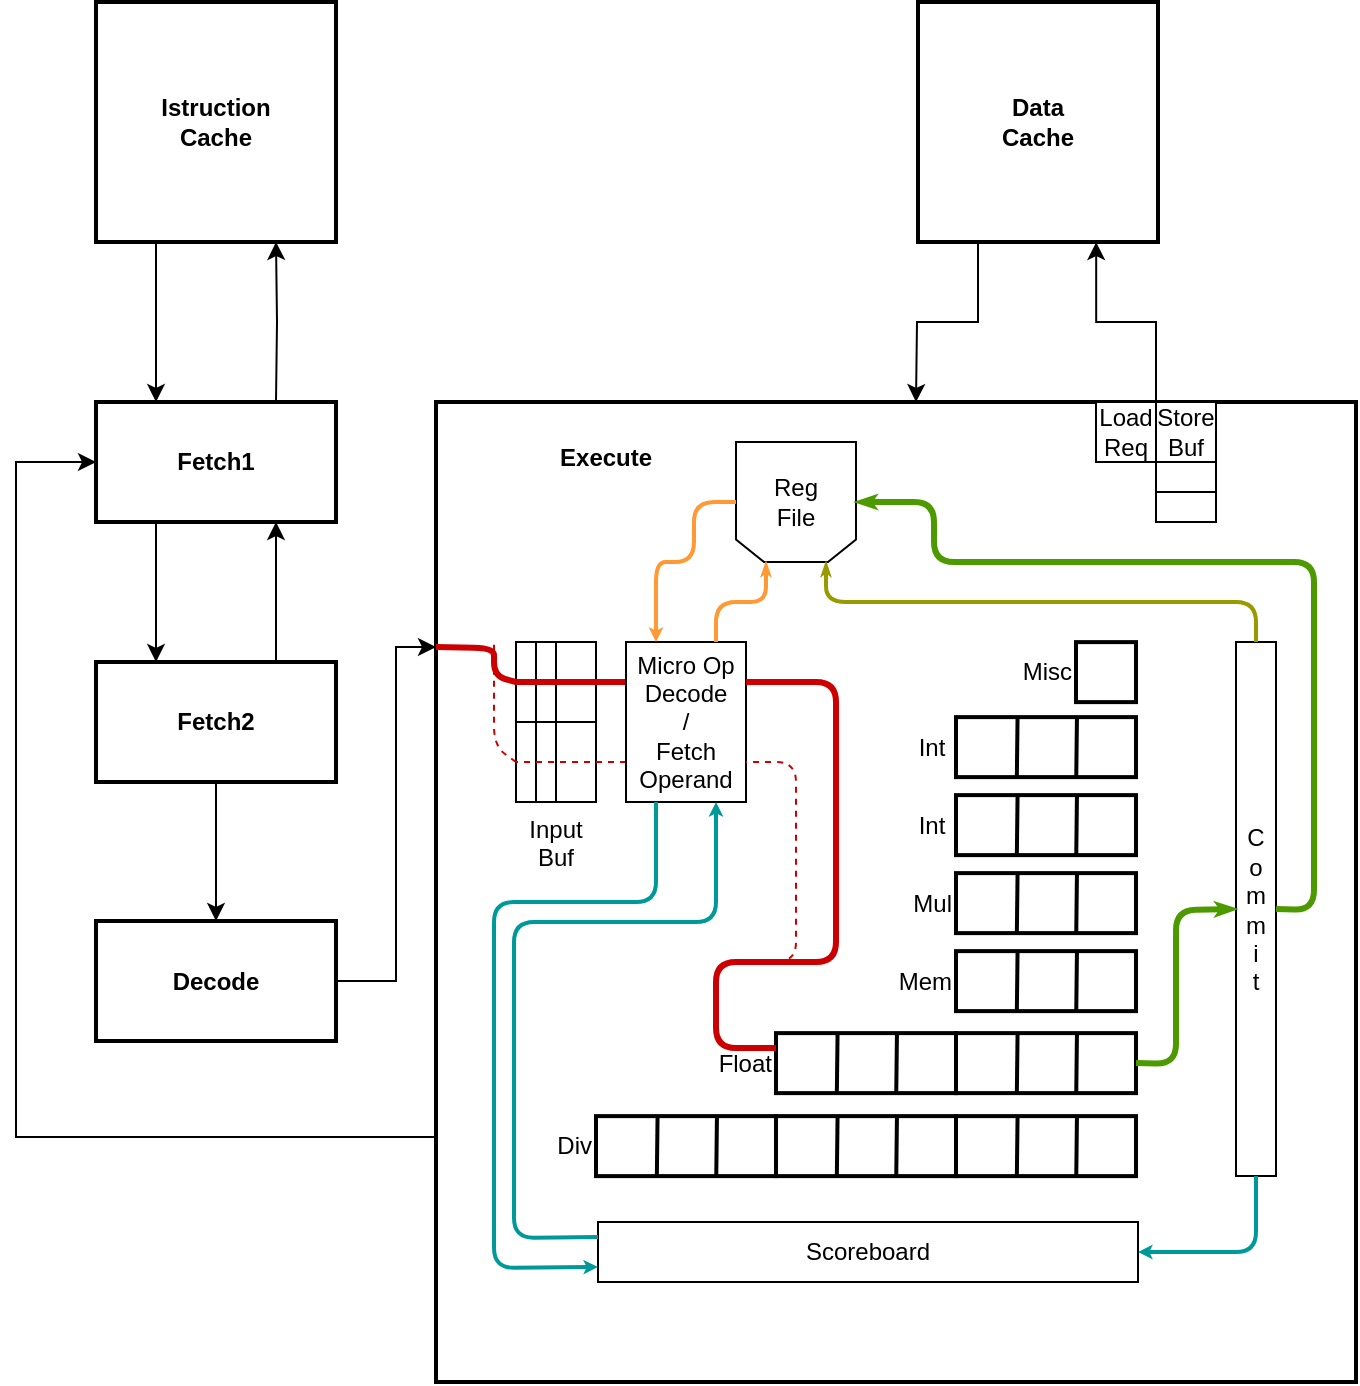 <mxfile version="12.1.1" type="github" pages="1">
  <diagram id="EdAOTdUpAiUYNW-F2-T8" name="Page-1">
    <mxGraphModel dx="868" dy="467" grid="1" gridSize="10" guides="1" tooltips="1" connect="1" arrows="1" fold="1" page="1" pageScale="1" pageWidth="827" pageHeight="1169" math="0" shadow="0">
      <root>
        <mxCell id="0"/>
        <mxCell id="1" parent="0"/>
        <mxCell id="xlTgU6gEici19xFDkvJ_-10" style="edgeStyle=orthogonalEdgeStyle;rounded=0;orthogonalLoop=1;jettySize=auto;html=1;exitX=0.25;exitY=1;exitDx=0;exitDy=0;entryX=0.25;entryY=0;entryDx=0;entryDy=0;fontStyle=1" parent="1" source="xlTgU6gEici19xFDkvJ_-1" edge="1">
          <mxGeometry relative="1" as="geometry">
            <mxPoint x="110" y="240" as="targetPoint"/>
          </mxGeometry>
        </mxCell>
        <mxCell id="xlTgU6gEici19xFDkvJ_-1" value="Istruction&lt;br&gt;Cache" style="rounded=0;whiteSpace=wrap;html=1;fontStyle=1;strokeWidth=2;" parent="1" vertex="1">
          <mxGeometry x="80" y="40" width="120" height="120" as="geometry"/>
        </mxCell>
        <mxCell id="xlTgU6gEici19xFDkvJ_-11" style="edgeStyle=orthogonalEdgeStyle;rounded=0;orthogonalLoop=1;jettySize=auto;html=1;exitX=0.75;exitY=0;exitDx=0;exitDy=0;entryX=0.75;entryY=1;entryDx=0;entryDy=0;fontStyle=1" parent="1" target="xlTgU6gEici19xFDkvJ_-1" edge="1">
          <mxGeometry relative="1" as="geometry">
            <mxPoint x="170" y="240" as="sourcePoint"/>
          </mxGeometry>
        </mxCell>
        <mxCell id="xlTgU6gEici19xFDkvJ_-9" style="edgeStyle=orthogonalEdgeStyle;rounded=0;orthogonalLoop=1;jettySize=auto;html=1;exitX=0.995;exitY=0.005;exitDx=0;exitDy=0;entryX=0.75;entryY=1;entryDx=0;entryDy=0;exitPerimeter=0;" parent="1" edge="1">
          <mxGeometry relative="1" as="geometry">
            <mxPoint x="610" y="240" as="sourcePoint"/>
            <mxPoint x="580.097" y="160.068" as="targetPoint"/>
            <Array as="points">
              <mxPoint x="610" y="200"/>
              <mxPoint x="580" y="200"/>
            </Array>
          </mxGeometry>
        </mxCell>
        <mxCell id="xlTgU6gEici19xFDkvJ_-8" style="edgeStyle=orthogonalEdgeStyle;rounded=0;orthogonalLoop=1;jettySize=auto;html=1;exitX=0.25;exitY=1;exitDx=0;exitDy=0;entryX=0.5;entryY=0;entryDx=0;entryDy=0;" parent="1" source="xlTgU6gEici19xFDkvJ_-6" edge="1">
          <mxGeometry relative="1" as="geometry">
            <mxPoint x="490" y="240" as="targetPoint"/>
          </mxGeometry>
        </mxCell>
        <mxCell id="xlTgU6gEici19xFDkvJ_-6" value="Data&lt;br&gt;Cache" style="rounded=0;whiteSpace=wrap;html=1;fontStyle=1;strokeWidth=2;" parent="1" vertex="1">
          <mxGeometry x="491" y="40" width="120" height="120" as="geometry"/>
        </mxCell>
        <mxCell id="qTA8AELr05yfK3GaFoeh-131" style="edgeStyle=orthogonalEdgeStyle;rounded=0;orthogonalLoop=1;jettySize=auto;html=1;exitX=0.25;exitY=1;exitDx=0;exitDy=0;entryX=0.25;entryY=0;entryDx=0;entryDy=0;fontStyle=1" edge="1" parent="1" source="qTA8AELr05yfK3GaFoeh-132" target="qTA8AELr05yfK3GaFoeh-135">
          <mxGeometry relative="1" as="geometry"/>
        </mxCell>
        <mxCell id="qTA8AELr05yfK3GaFoeh-132" value="Fetch1" style="rounded=0;whiteSpace=wrap;html=1;fontStyle=1;strokeWidth=2;" vertex="1" parent="1">
          <mxGeometry x="80" y="240" width="120" height="60" as="geometry"/>
        </mxCell>
        <mxCell id="qTA8AELr05yfK3GaFoeh-133" style="edgeStyle=orthogonalEdgeStyle;rounded=0;orthogonalLoop=1;jettySize=auto;html=1;exitX=0.75;exitY=0;exitDx=0;exitDy=0;fontStyle=1;entryX=0.75;entryY=1;entryDx=0;entryDy=0;" edge="1" parent="1" source="qTA8AELr05yfK3GaFoeh-135" target="qTA8AELr05yfK3GaFoeh-132">
          <mxGeometry relative="1" as="geometry">
            <mxPoint x="90" y="400" as="targetPoint"/>
          </mxGeometry>
        </mxCell>
        <mxCell id="qTA8AELr05yfK3GaFoeh-134" style="edgeStyle=orthogonalEdgeStyle;rounded=0;orthogonalLoop=1;jettySize=auto;html=1;exitX=0.5;exitY=1;exitDx=0;exitDy=0;entryX=0.5;entryY=0;entryDx=0;entryDy=0;fontStyle=1" edge="1" parent="1" source="qTA8AELr05yfK3GaFoeh-135" target="qTA8AELr05yfK3GaFoeh-137">
          <mxGeometry relative="1" as="geometry"/>
        </mxCell>
        <mxCell id="qTA8AELr05yfK3GaFoeh-135" value="Fetch2" style="rounded=0;whiteSpace=wrap;html=1;fontStyle=1;strokeWidth=2;" vertex="1" parent="1">
          <mxGeometry x="80" y="370" width="120" height="60" as="geometry"/>
        </mxCell>
        <mxCell id="qTA8AELr05yfK3GaFoeh-136" style="edgeStyle=orthogonalEdgeStyle;rounded=0;orthogonalLoop=1;jettySize=auto;html=1;exitX=1;exitY=0.5;exitDx=0;exitDy=0;entryX=0;entryY=0.25;entryDx=0;entryDy=0;" edge="1" parent="1" source="qTA8AELr05yfK3GaFoeh-137" target="qTA8AELr05yfK3GaFoeh-139">
          <mxGeometry relative="1" as="geometry">
            <mxPoint x="270" y="348" as="targetPoint"/>
            <Array as="points">
              <mxPoint x="230" y="530"/>
              <mxPoint x="230" y="363"/>
            </Array>
          </mxGeometry>
        </mxCell>
        <mxCell id="qTA8AELr05yfK3GaFoeh-137" value="&lt;span&gt;Decode&lt;/span&gt;" style="rounded=0;whiteSpace=wrap;html=1;fontStyle=1;strokeWidth=2;" vertex="1" parent="1">
          <mxGeometry x="80" y="499.5" width="120" height="60" as="geometry"/>
        </mxCell>
        <mxCell id="qTA8AELr05yfK3GaFoeh-138" style="edgeStyle=orthogonalEdgeStyle;rounded=0;orthogonalLoop=1;jettySize=auto;html=1;entryX=0;entryY=0.5;entryDx=0;entryDy=0;exitX=0;exitY=0.75;exitDx=0;exitDy=0;" edge="1" parent="1" source="qTA8AELr05yfK3GaFoeh-139" target="qTA8AELr05yfK3GaFoeh-132">
          <mxGeometry relative="1" as="geometry">
            <Array as="points">
              <mxPoint x="40" y="608"/>
              <mxPoint x="40" y="270"/>
            </Array>
            <mxPoint x="270" y="563" as="sourcePoint"/>
          </mxGeometry>
        </mxCell>
        <mxCell id="qTA8AELr05yfK3GaFoeh-139" value="&amp;nbsp; &amp;nbsp; &amp;nbsp; &amp;nbsp; &amp;nbsp; &lt;br&gt;&amp;nbsp; &amp;nbsp; &amp;nbsp; &amp;nbsp; &amp;nbsp; &amp;nbsp; &amp;nbsp; &amp;nbsp; &amp;nbsp; &lt;b&gt;Execute&lt;/b&gt;" style="rounded=0;whiteSpace=wrap;html=1;verticalAlign=top;labelPosition=center;verticalLabelPosition=middle;align=left;strokeWidth=2;" vertex="1" parent="1">
          <mxGeometry x="250" y="240" width="460" height="490" as="geometry"/>
        </mxCell>
        <mxCell id="qTA8AELr05yfK3GaFoeh-140" value="C&lt;br&gt;o&lt;br&gt;m&lt;br&gt;m&lt;br&gt;i&lt;br&gt;t" style="rounded=0;whiteSpace=wrap;html=1;align=center;strokeWidth=1;" vertex="1" parent="1">
          <mxGeometry x="650" y="360" width="20" height="267" as="geometry"/>
        </mxCell>
        <mxCell id="qTA8AELr05yfK3GaFoeh-141" value="Scoreboard" style="rounded=0;whiteSpace=wrap;html=1;strokeWidth=1;" vertex="1" parent="1">
          <mxGeometry x="331" y="650" width="270" height="30" as="geometry"/>
        </mxCell>
        <mxCell id="qTA8AELr05yfK3GaFoeh-142" value="Int&amp;nbsp;" style="rounded=0;whiteSpace=wrap;html=1;align=right;labelPosition=left;verticalLabelPosition=middle;verticalAlign=middle;strokeWidth=2;" vertex="1" parent="1">
          <mxGeometry x="510" y="436.559" width="90" height="30" as="geometry"/>
        </mxCell>
        <mxCell id="qTA8AELr05yfK3GaFoeh-143" value="" style="endArrow=none;html=1;exitX=0.338;exitY=0.997;exitDx=0;exitDy=0;exitPerimeter=0;entryX=0.342;entryY=0.003;entryDx=0;entryDy=0;entryPerimeter=0;strokeWidth=2;" edge="1" parent="1" source="qTA8AELr05yfK3GaFoeh-142" target="qTA8AELr05yfK3GaFoeh-142">
          <mxGeometry width="50" height="50" relative="1" as="geometry">
            <mxPoint x="-20" y="539.559" as="sourcePoint"/>
            <mxPoint x="381" y="359.559" as="targetPoint"/>
          </mxGeometry>
        </mxCell>
        <mxCell id="qTA8AELr05yfK3GaFoeh-144" value="" style="endArrow=none;html=1;exitX=0.668;exitY=1.01;exitDx=0;exitDy=0;exitPerimeter=0;entryX=0.672;entryY=-0.003;entryDx=0;entryDy=0;entryPerimeter=0;strokeWidth=2;" edge="1" parent="1" source="qTA8AELr05yfK3GaFoeh-142" target="qTA8AELr05yfK3GaFoeh-142">
          <mxGeometry width="50" height="50" relative="1" as="geometry">
            <mxPoint x="419.8" y="419.939" as="sourcePoint"/>
            <mxPoint x="420" y="359.559" as="targetPoint"/>
          </mxGeometry>
        </mxCell>
        <mxCell id="qTA8AELr05yfK3GaFoeh-145" value="Mul" style="rounded=0;whiteSpace=wrap;html=1;align=right;labelPosition=left;verticalLabelPosition=middle;verticalAlign=middle;strokeWidth=2;" vertex="1" parent="1">
          <mxGeometry x="510" y="475.559" width="90" height="30" as="geometry"/>
        </mxCell>
        <mxCell id="qTA8AELr05yfK3GaFoeh-146" value="" style="endArrow=none;html=1;exitX=0.338;exitY=0.997;exitDx=0;exitDy=0;exitPerimeter=0;entryX=0.342;entryY=0.003;entryDx=0;entryDy=0;entryPerimeter=0;strokeWidth=2;" edge="1" parent="1" source="qTA8AELr05yfK3GaFoeh-145" target="qTA8AELr05yfK3GaFoeh-145">
          <mxGeometry width="50" height="50" relative="1" as="geometry">
            <mxPoint x="-20" y="579.559" as="sourcePoint"/>
            <mxPoint x="381" y="399.559" as="targetPoint"/>
          </mxGeometry>
        </mxCell>
        <mxCell id="qTA8AELr05yfK3GaFoeh-147" value="" style="endArrow=none;html=1;exitX=0.668;exitY=1.01;exitDx=0;exitDy=0;exitPerimeter=0;entryX=0.672;entryY=-0.003;entryDx=0;entryDy=0;entryPerimeter=0;strokeWidth=2;" edge="1" parent="1" source="qTA8AELr05yfK3GaFoeh-145" target="qTA8AELr05yfK3GaFoeh-145">
          <mxGeometry width="50" height="50" relative="1" as="geometry">
            <mxPoint x="419.8" y="459.939" as="sourcePoint"/>
            <mxPoint x="420" y="399.559" as="targetPoint"/>
          </mxGeometry>
        </mxCell>
        <mxCell id="qTA8AELr05yfK3GaFoeh-148" value="Div" style="rounded=0;whiteSpace=wrap;html=1;align=right;labelPosition=left;verticalLabelPosition=middle;verticalAlign=middle;strokeWidth=2;" vertex="1" parent="1">
          <mxGeometry x="330" y="597.059" width="90" height="30" as="geometry"/>
        </mxCell>
        <mxCell id="qTA8AELr05yfK3GaFoeh-149" value="" style="endArrow=none;html=1;exitX=0.338;exitY=0.997;exitDx=0;exitDy=0;exitPerimeter=0;entryX=0.342;entryY=0.003;entryDx=0;entryDy=0;entryPerimeter=0;strokeWidth=2;" edge="1" parent="1" source="qTA8AELr05yfK3GaFoeh-148" target="qTA8AELr05yfK3GaFoeh-148">
          <mxGeometry width="50" height="50" relative="1" as="geometry">
            <mxPoint x="-20" y="619.559" as="sourcePoint"/>
            <mxPoint x="381" y="439.559" as="targetPoint"/>
          </mxGeometry>
        </mxCell>
        <mxCell id="qTA8AELr05yfK3GaFoeh-150" value="" style="endArrow=none;html=1;exitX=0.668;exitY=1.01;exitDx=0;exitDy=0;exitPerimeter=0;entryX=0.672;entryY=-0.003;entryDx=0;entryDy=0;entryPerimeter=0;strokeWidth=2;" edge="1" parent="1" source="qTA8AELr05yfK3GaFoeh-148" target="qTA8AELr05yfK3GaFoeh-148">
          <mxGeometry width="50" height="50" relative="1" as="geometry">
            <mxPoint x="419.8" y="499.939" as="sourcePoint"/>
            <mxPoint x="420" y="439.559" as="targetPoint"/>
          </mxGeometry>
        </mxCell>
        <mxCell id="qTA8AELr05yfK3GaFoeh-151" value="" style="rounded=0;whiteSpace=wrap;html=1;align=right;labelPosition=left;verticalLabelPosition=middle;verticalAlign=middle;strokeWidth=2;" vertex="1" parent="1">
          <mxGeometry x="420" y="597.059" width="90" height="30" as="geometry"/>
        </mxCell>
        <mxCell id="qTA8AELr05yfK3GaFoeh-152" value="" style="endArrow=none;html=1;exitX=0.338;exitY=0.997;exitDx=0;exitDy=0;exitPerimeter=0;entryX=0.342;entryY=0.003;entryDx=0;entryDy=0;entryPerimeter=0;strokeWidth=2;" edge="1" parent="1" source="qTA8AELr05yfK3GaFoeh-151" target="qTA8AELr05yfK3GaFoeh-151">
          <mxGeometry width="50" height="50" relative="1" as="geometry">
            <mxPoint x="-325" y="659.559" as="sourcePoint"/>
            <mxPoint x="76" y="479.559" as="targetPoint"/>
          </mxGeometry>
        </mxCell>
        <mxCell id="qTA8AELr05yfK3GaFoeh-153" value="" style="endArrow=none;html=1;exitX=0.668;exitY=1.01;exitDx=0;exitDy=0;exitPerimeter=0;entryX=0.672;entryY=-0.003;entryDx=0;entryDy=0;entryPerimeter=0;strokeWidth=2;" edge="1" parent="1" source="qTA8AELr05yfK3GaFoeh-151" target="qTA8AELr05yfK3GaFoeh-151">
          <mxGeometry width="50" height="50" relative="1" as="geometry">
            <mxPoint x="114.8" y="539.939" as="sourcePoint"/>
            <mxPoint x="115" y="479.559" as="targetPoint"/>
          </mxGeometry>
        </mxCell>
        <mxCell id="qTA8AELr05yfK3GaFoeh-154" value="" style="rounded=0;whiteSpace=wrap;html=1;align=right;labelPosition=left;verticalLabelPosition=middle;verticalAlign=middle;strokeWidth=2;" vertex="1" parent="1">
          <mxGeometry x="510" y="597.059" width="90" height="30" as="geometry"/>
        </mxCell>
        <mxCell id="qTA8AELr05yfK3GaFoeh-155" value="" style="endArrow=none;html=1;exitX=0.338;exitY=0.997;exitDx=0;exitDy=0;exitPerimeter=0;entryX=0.342;entryY=0.003;entryDx=0;entryDy=0;entryPerimeter=0;strokeWidth=2;" edge="1" parent="1" source="qTA8AELr05yfK3GaFoeh-154" target="qTA8AELr05yfK3GaFoeh-154">
          <mxGeometry width="50" height="50" relative="1" as="geometry">
            <mxPoint x="-315" y="669.559" as="sourcePoint"/>
            <mxPoint x="86" y="489.559" as="targetPoint"/>
          </mxGeometry>
        </mxCell>
        <mxCell id="qTA8AELr05yfK3GaFoeh-156" value="" style="endArrow=none;html=1;exitX=0.668;exitY=1.01;exitDx=0;exitDy=0;exitPerimeter=0;entryX=0.672;entryY=-0.003;entryDx=0;entryDy=0;entryPerimeter=0;strokeWidth=2;" edge="1" parent="1" source="qTA8AELr05yfK3GaFoeh-154" target="qTA8AELr05yfK3GaFoeh-154">
          <mxGeometry width="50" height="50" relative="1" as="geometry">
            <mxPoint x="124.8" y="549.939" as="sourcePoint"/>
            <mxPoint x="125" y="489.559" as="targetPoint"/>
          </mxGeometry>
        </mxCell>
        <mxCell id="qTA8AELr05yfK3GaFoeh-157" value="Float" style="rounded=0;whiteSpace=wrap;html=1;align=right;labelPosition=left;verticalLabelPosition=middle;verticalAlign=middle;strokeWidth=2;" vertex="1" parent="1">
          <mxGeometry x="420" y="555.559" width="90" height="30" as="geometry"/>
        </mxCell>
        <mxCell id="qTA8AELr05yfK3GaFoeh-158" value="" style="endArrow=none;html=1;exitX=0.338;exitY=0.997;exitDx=0;exitDy=0;exitPerimeter=0;entryX=0.342;entryY=0.003;entryDx=0;entryDy=0;entryPerimeter=0;strokeWidth=2;" edge="1" parent="1" source="qTA8AELr05yfK3GaFoeh-157" target="qTA8AELr05yfK3GaFoeh-157">
          <mxGeometry width="50" height="50" relative="1" as="geometry">
            <mxPoint x="-305" y="679.559" as="sourcePoint"/>
            <mxPoint x="96" y="499.559" as="targetPoint"/>
          </mxGeometry>
        </mxCell>
        <mxCell id="qTA8AELr05yfK3GaFoeh-159" value="" style="endArrow=none;html=1;exitX=0.668;exitY=1.01;exitDx=0;exitDy=0;exitPerimeter=0;entryX=0.672;entryY=-0.003;entryDx=0;entryDy=0;entryPerimeter=0;strokeWidth=2;" edge="1" parent="1" source="qTA8AELr05yfK3GaFoeh-157" target="qTA8AELr05yfK3GaFoeh-157">
          <mxGeometry width="50" height="50" relative="1" as="geometry">
            <mxPoint x="134.8" y="559.939" as="sourcePoint"/>
            <mxPoint x="135" y="499.559" as="targetPoint"/>
          </mxGeometry>
        </mxCell>
        <mxCell id="qTA8AELr05yfK3GaFoeh-160" value="" style="rounded=0;whiteSpace=wrap;html=1;align=right;labelPosition=left;verticalLabelPosition=middle;verticalAlign=middle;strokeWidth=2;" vertex="1" parent="1">
          <mxGeometry x="510" y="555.559" width="90" height="30" as="geometry"/>
        </mxCell>
        <mxCell id="qTA8AELr05yfK3GaFoeh-161" value="" style="endArrow=none;html=1;exitX=0.338;exitY=0.997;exitDx=0;exitDy=0;exitPerimeter=0;entryX=0.342;entryY=0.003;entryDx=0;entryDy=0;entryPerimeter=0;strokeWidth=2;" edge="1" parent="1" source="qTA8AELr05yfK3GaFoeh-160" target="qTA8AELr05yfK3GaFoeh-160">
          <mxGeometry width="50" height="50" relative="1" as="geometry">
            <mxPoint x="-295" y="689.559" as="sourcePoint"/>
            <mxPoint x="106" y="509.559" as="targetPoint"/>
          </mxGeometry>
        </mxCell>
        <mxCell id="qTA8AELr05yfK3GaFoeh-162" value="" style="endArrow=none;html=1;exitX=0.668;exitY=1.01;exitDx=0;exitDy=0;exitPerimeter=0;entryX=0.672;entryY=-0.003;entryDx=0;entryDy=0;entryPerimeter=0;strokeWidth=2;" edge="1" parent="1" source="qTA8AELr05yfK3GaFoeh-160" target="qTA8AELr05yfK3GaFoeh-160">
          <mxGeometry width="50" height="50" relative="1" as="geometry">
            <mxPoint x="144.8" y="569.939" as="sourcePoint"/>
            <mxPoint x="145" y="509.559" as="targetPoint"/>
          </mxGeometry>
        </mxCell>
        <mxCell id="qTA8AELr05yfK3GaFoeh-163" value="Mem" style="rounded=0;whiteSpace=wrap;html=1;align=right;labelPosition=left;verticalLabelPosition=middle;verticalAlign=middle;strokeWidth=2;" vertex="1" parent="1">
          <mxGeometry x="510" y="514.559" width="90" height="30" as="geometry"/>
        </mxCell>
        <mxCell id="qTA8AELr05yfK3GaFoeh-164" value="" style="endArrow=none;html=1;exitX=0.338;exitY=0.997;exitDx=0;exitDy=0;exitPerimeter=0;entryX=0.342;entryY=0.003;entryDx=0;entryDy=0;entryPerimeter=0;strokeWidth=2;" edge="1" parent="1" source="qTA8AELr05yfK3GaFoeh-163" target="qTA8AELr05yfK3GaFoeh-163">
          <mxGeometry width="50" height="50" relative="1" as="geometry">
            <mxPoint x="-20" y="697.559" as="sourcePoint"/>
            <mxPoint x="381" y="517.559" as="targetPoint"/>
          </mxGeometry>
        </mxCell>
        <mxCell id="qTA8AELr05yfK3GaFoeh-165" value="" style="endArrow=none;html=1;exitX=0.668;exitY=1.01;exitDx=0;exitDy=0;exitPerimeter=0;entryX=0.672;entryY=-0.003;entryDx=0;entryDy=0;entryPerimeter=0;strokeWidth=2;" edge="1" parent="1" source="qTA8AELr05yfK3GaFoeh-163" target="qTA8AELr05yfK3GaFoeh-163">
          <mxGeometry width="50" height="50" relative="1" as="geometry">
            <mxPoint x="419.8" y="577.939" as="sourcePoint"/>
            <mxPoint x="420" y="517.559" as="targetPoint"/>
          </mxGeometry>
        </mxCell>
        <mxCell id="qTA8AELr05yfK3GaFoeh-166" value="Misc" style="rounded=0;whiteSpace=wrap;html=1;align=right;labelPosition=left;verticalLabelPosition=middle;verticalAlign=middle;strokeWidth=2;" vertex="1" parent="1">
          <mxGeometry x="570" y="360.059" width="30" height="30" as="geometry"/>
        </mxCell>
        <mxCell id="qTA8AELr05yfK3GaFoeh-167" value="" style="rounded=0;whiteSpace=wrap;html=1;align=left;verticalAlign=top;labelPosition=right;verticalLabelPosition=middle;" vertex="1" parent="1">
          <mxGeometry x="610" y="240" width="30" height="60" as="geometry"/>
        </mxCell>
        <mxCell id="qTA8AELr05yfK3GaFoeh-168" value="" style="endArrow=none;html=1;entryX=0;entryY=0.5;entryDx=0;entryDy=0;exitX=1;exitY=0.5;exitDx=0;exitDy=0;" edge="1" parent="1" source="qTA8AELr05yfK3GaFoeh-167" target="qTA8AELr05yfK3GaFoeh-167">
          <mxGeometry width="50" height="50" relative="1" as="geometry">
            <mxPoint x="345" y="480" as="sourcePoint"/>
            <mxPoint x="395" y="430" as="targetPoint"/>
          </mxGeometry>
        </mxCell>
        <mxCell id="qTA8AELr05yfK3GaFoeh-169" value="" style="endArrow=none;html=1;entryX=0;entryY=0.75;entryDx=0;entryDy=0;exitX=1;exitY=0.75;exitDx=0;exitDy=0;" edge="1" parent="1" source="qTA8AELr05yfK3GaFoeh-167" target="qTA8AELr05yfK3GaFoeh-167">
          <mxGeometry width="50" height="50" relative="1" as="geometry">
            <mxPoint x="345" y="480" as="sourcePoint"/>
            <mxPoint x="395" y="430" as="targetPoint"/>
          </mxGeometry>
        </mxCell>
        <mxCell id="qTA8AELr05yfK3GaFoeh-170" value="Load&lt;br&gt;Req" style="rounded=0;whiteSpace=wrap;html=1;align=center;labelPosition=center;verticalLabelPosition=middle;verticalAlign=middle;" vertex="1" parent="1">
          <mxGeometry x="580" y="240" width="30" height="30" as="geometry"/>
        </mxCell>
        <mxCell id="qTA8AELr05yfK3GaFoeh-171" value="Store&lt;br&gt;Buf" style="text;html=1;strokeColor=none;fillColor=none;align=center;verticalAlign=middle;whiteSpace=wrap;rounded=0;" vertex="1" parent="1">
          <mxGeometry x="610" y="240" width="30" height="30" as="geometry"/>
        </mxCell>
        <mxCell id="qTA8AELr05yfK3GaFoeh-172" value="Input Buf" style="rounded=0;whiteSpace=wrap;html=1;align=center;labelPosition=center;verticalLabelPosition=bottom;verticalAlign=top;" vertex="1" parent="1">
          <mxGeometry x="290" y="360" width="40" height="80" as="geometry"/>
        </mxCell>
        <mxCell id="qTA8AELr05yfK3GaFoeh-173" value="" style="endArrow=none;html=1;entryX=0.5;entryY=0;entryDx=0;entryDy=0;exitX=0.5;exitY=1;exitDx=0;exitDy=0;" edge="1" parent="1" source="qTA8AELr05yfK3GaFoeh-172" target="qTA8AELr05yfK3GaFoeh-172">
          <mxGeometry width="50" height="50" relative="1" as="geometry">
            <mxPoint x="-30" y="730" as="sourcePoint"/>
            <mxPoint x="20" y="680" as="targetPoint"/>
          </mxGeometry>
        </mxCell>
        <mxCell id="qTA8AELr05yfK3GaFoeh-174" value="" style="endArrow=none;html=1;entryX=0.25;entryY=0;entryDx=0;entryDy=0;exitX=0.25;exitY=1;exitDx=0;exitDy=0;" edge="1" parent="1" source="qTA8AELr05yfK3GaFoeh-172" target="qTA8AELr05yfK3GaFoeh-172">
          <mxGeometry width="50" height="50" relative="1" as="geometry">
            <mxPoint x="-30" y="730" as="sourcePoint"/>
            <mxPoint x="20" y="680" as="targetPoint"/>
          </mxGeometry>
        </mxCell>
        <mxCell id="qTA8AELr05yfK3GaFoeh-175" value="" style="shape=loopLimit;whiteSpace=wrap;html=1;align=left;rotation=180;size=14;" vertex="1" parent="1">
          <mxGeometry x="400" y="260" width="60" height="60" as="geometry"/>
        </mxCell>
        <mxCell id="qTA8AELr05yfK3GaFoeh-176" value="Reg&lt;br&gt;File" style="text;html=1;strokeColor=none;fillColor=none;align=center;verticalAlign=middle;whiteSpace=wrap;rounded=0;" vertex="1" parent="1">
          <mxGeometry x="410" y="280" width="40" height="20" as="geometry"/>
        </mxCell>
        <mxCell id="qTA8AELr05yfK3GaFoeh-177" value="" style="endArrow=none;html=1;strokeColor=#CC0000;strokeWidth=3;exitX=0;exitY=0.25;exitDx=0;exitDy=0;entryX=0;entryY=0.25;entryDx=0;entryDy=0;" edge="1" parent="1" source="qTA8AELr05yfK3GaFoeh-172" target="qTA8AELr05yfK3GaFoeh-139">
          <mxGeometry width="50" height="50" relative="1" as="geometry">
            <mxPoint x="29" y="740" as="sourcePoint"/>
            <mxPoint x="269" y="360" as="targetPoint"/>
            <Array as="points">
              <mxPoint x="279" y="377"/>
              <mxPoint x="279" y="363"/>
            </Array>
          </mxGeometry>
        </mxCell>
        <mxCell id="qTA8AELr05yfK3GaFoeh-178" value="" style="endArrow=none;html=1;strokeColor=#CC0000;strokeWidth=3;entryX=0;entryY=0.25;entryDx=0;entryDy=0;exitX=0;exitY=0.25;exitDx=0;exitDy=0;" edge="1" parent="1" source="qTA8AELr05yfK3GaFoeh-181" target="qTA8AELr05yfK3GaFoeh-172">
          <mxGeometry width="50" height="50" relative="1" as="geometry">
            <mxPoint x="179" y="740" as="sourcePoint"/>
            <mxPoint x="229" y="690" as="targetPoint"/>
          </mxGeometry>
        </mxCell>
        <mxCell id="qTA8AELr05yfK3GaFoeh-179" value="" style="endArrow=none;dashed=1;html=1;strokeColor=#CC0000;strokeWidth=1;exitX=0;exitY=0.75;exitDx=0;exitDy=0;" edge="1" parent="1" source="qTA8AELr05yfK3GaFoeh-172">
          <mxGeometry width="50" height="50" relative="1" as="geometry">
            <mxPoint x="179" y="740" as="sourcePoint"/>
            <mxPoint x="279" y="360" as="targetPoint"/>
            <Array as="points">
              <mxPoint x="279" y="412"/>
            </Array>
          </mxGeometry>
        </mxCell>
        <mxCell id="qTA8AELr05yfK3GaFoeh-180" value="" style="endArrow=none;dashed=1;html=1;strokeColor=#CC0000;strokeWidth=1;exitX=0;exitY=0.75;exitDx=0;exitDy=0;entryX=0;entryY=0.75;entryDx=0;entryDy=0;" edge="1" parent="1" source="qTA8AELr05yfK3GaFoeh-181" target="qTA8AELr05yfK3GaFoeh-172">
          <mxGeometry width="50" height="50" relative="1" as="geometry">
            <mxPoint x="159" y="740" as="sourcePoint"/>
            <mxPoint x="292" y="420" as="targetPoint"/>
          </mxGeometry>
        </mxCell>
        <mxCell id="qTA8AELr05yfK3GaFoeh-181" value="Micro Op&lt;br&gt;Decode&lt;br&gt;/&lt;br&gt;Fetch&lt;br&gt;Operand" style="rounded=0;whiteSpace=wrap;html=1;" vertex="1" parent="1">
          <mxGeometry x="345" y="360" width="60" height="80" as="geometry"/>
        </mxCell>
        <mxCell id="qTA8AELr05yfK3GaFoeh-182" value="" style="endArrow=classicThin;html=1;strokeColor=#FF9933;strokeWidth=2;exitX=0.75;exitY=0;exitDx=0;exitDy=0;entryX=0.75;entryY=0;entryDx=0;entryDy=0;endSize=1;endFill=1;" edge="1" parent="1" source="qTA8AELr05yfK3GaFoeh-181" target="qTA8AELr05yfK3GaFoeh-175">
          <mxGeometry width="50" height="50" relative="1" as="geometry">
            <mxPoint x="415" y="397.5" as="sourcePoint"/>
            <mxPoint x="465" y="347.5" as="targetPoint"/>
            <Array as="points">
              <mxPoint x="390" y="340"/>
              <mxPoint x="415" y="340"/>
            </Array>
          </mxGeometry>
        </mxCell>
        <mxCell id="qTA8AELr05yfK3GaFoeh-183" value="" style="endArrow=classic;html=1;strokeColor=#FF9933;strokeWidth=2;endSize=1;entryX=0.25;entryY=0;entryDx=0;entryDy=0;exitX=1;exitY=0.5;exitDx=0;exitDy=0;" edge="1" parent="1" source="qTA8AELr05yfK3GaFoeh-175" target="qTA8AELr05yfK3GaFoeh-181">
          <mxGeometry width="50" height="50" relative="1" as="geometry">
            <mxPoint x="99" y="740" as="sourcePoint"/>
            <mxPoint x="149" y="690" as="targetPoint"/>
            <Array as="points">
              <mxPoint x="379" y="290"/>
              <mxPoint x="379" y="320"/>
              <mxPoint x="360" y="320"/>
            </Array>
          </mxGeometry>
        </mxCell>
        <mxCell id="qTA8AELr05yfK3GaFoeh-184" value="" style="endArrow=none;html=1;strokeColor=#CC0000;strokeWidth=3;entryX=1;entryY=0.25;entryDx=0;entryDy=0;exitX=0;exitY=0.25;exitDx=0;exitDy=0;endSize=6;endFill=0;startArrow=none;startFill=0;startSize=1;" edge="1" parent="1" source="qTA8AELr05yfK3GaFoeh-157" target="qTA8AELr05yfK3GaFoeh-181">
          <mxGeometry width="50" height="50" relative="1" as="geometry">
            <mxPoint x="39" y="740" as="sourcePoint"/>
            <mxPoint x="89" y="690" as="targetPoint"/>
            <Array as="points">
              <mxPoint x="390" y="563"/>
              <mxPoint x="390" y="520"/>
              <mxPoint x="450" y="520"/>
              <mxPoint x="450" y="380"/>
            </Array>
          </mxGeometry>
        </mxCell>
        <mxCell id="qTA8AELr05yfK3GaFoeh-185" value="Int&amp;nbsp;" style="rounded=0;whiteSpace=wrap;html=1;align=right;labelPosition=left;verticalLabelPosition=middle;verticalAlign=middle;strokeWidth=2;" vertex="1" parent="1">
          <mxGeometry x="510" y="397.559" width="90" height="30" as="geometry"/>
        </mxCell>
        <mxCell id="qTA8AELr05yfK3GaFoeh-186" value="" style="endArrow=none;html=1;exitX=0.338;exitY=0.997;exitDx=0;exitDy=0;exitPerimeter=0;entryX=0.342;entryY=0.003;entryDx=0;entryDy=0;entryPerimeter=0;strokeWidth=2;" edge="1" parent="1" source="qTA8AELr05yfK3GaFoeh-185" target="qTA8AELr05yfK3GaFoeh-185">
          <mxGeometry width="50" height="50" relative="1" as="geometry">
            <mxPoint x="-20" y="499.559" as="sourcePoint"/>
            <mxPoint x="381" y="319.559" as="targetPoint"/>
          </mxGeometry>
        </mxCell>
        <mxCell id="qTA8AELr05yfK3GaFoeh-187" value="" style="endArrow=none;html=1;exitX=0.668;exitY=1.01;exitDx=0;exitDy=0;exitPerimeter=0;entryX=0.672;entryY=-0.003;entryDx=0;entryDy=0;entryPerimeter=0;strokeWidth=2;" edge="1" parent="1" source="qTA8AELr05yfK3GaFoeh-185" target="qTA8AELr05yfK3GaFoeh-185">
          <mxGeometry width="50" height="50" relative="1" as="geometry">
            <mxPoint x="419.8" y="379.939" as="sourcePoint"/>
            <mxPoint x="420" y="319.559" as="targetPoint"/>
          </mxGeometry>
        </mxCell>
        <mxCell id="qTA8AELr05yfK3GaFoeh-188" value="" style="endArrow=none;dashed=1;html=1;strokeColor=#CC0000;strokeWidth=1;entryX=1;entryY=0.75;entryDx=0;entryDy=0;exitX=0;exitY=0.25;exitDx=0;exitDy=0;" edge="1" parent="1" source="qTA8AELr05yfK3GaFoeh-157" target="qTA8AELr05yfK3GaFoeh-181">
          <mxGeometry width="50" height="50" relative="1" as="geometry">
            <mxPoint x="59" y="740" as="sourcePoint"/>
            <mxPoint x="109" y="690" as="targetPoint"/>
            <Array as="points">
              <mxPoint x="390" y="563"/>
              <mxPoint x="390" y="520"/>
              <mxPoint x="430" y="520"/>
              <mxPoint x="430" y="420"/>
            </Array>
          </mxGeometry>
        </mxCell>
        <mxCell id="qTA8AELr05yfK3GaFoeh-189" value="" style="endArrow=classicThin;html=1;strokeColor=#999900;strokeWidth=2;endSize=1;startSize=1;endFill=1;entryX=0.25;entryY=0;entryDx=0;entryDy=0;exitX=0.5;exitY=0;exitDx=0;exitDy=0;" edge="1" parent="1" source="qTA8AELr05yfK3GaFoeh-140" target="qTA8AELr05yfK3GaFoeh-175">
          <mxGeometry width="50" height="50" relative="1" as="geometry">
            <mxPoint x="159" y="740" as="sourcePoint"/>
            <mxPoint x="209" y="690" as="targetPoint"/>
            <Array as="points">
              <mxPoint x="660" y="340"/>
              <mxPoint x="639" y="340"/>
              <mxPoint x="519" y="340"/>
              <mxPoint x="445" y="340"/>
            </Array>
          </mxGeometry>
        </mxCell>
        <mxCell id="qTA8AELr05yfK3GaFoeh-190" value="" style="endArrow=classicThin;html=1;strokeColor=#4D9900;strokeWidth=3;endFill=1;startSize=4;endSize=1;entryX=0;entryY=0.5;entryDx=0;entryDy=0;exitX=1;exitY=0.5;exitDx=0;exitDy=0;" edge="1" parent="1" source="qTA8AELr05yfK3GaFoeh-160" target="qTA8AELr05yfK3GaFoeh-140">
          <mxGeometry width="50" height="50" relative="1" as="geometry">
            <mxPoint x="129" y="740" as="sourcePoint"/>
            <mxPoint x="679" y="426.75" as="targetPoint"/>
            <Array as="points">
              <mxPoint x="620" y="571"/>
              <mxPoint x="620" y="494"/>
            </Array>
          </mxGeometry>
        </mxCell>
        <mxCell id="qTA8AELr05yfK3GaFoeh-191" value="" style="endArrow=none;html=1;strokeColor=#000000;strokeWidth=1;entryX=1;entryY=0.5;entryDx=0;entryDy=0;exitX=0;exitY=0.5;exitDx=0;exitDy=0;" edge="1" parent="1" source="qTA8AELr05yfK3GaFoeh-172" target="qTA8AELr05yfK3GaFoeh-172">
          <mxGeometry width="50" height="50" relative="1" as="geometry">
            <mxPoint x="29" y="740" as="sourcePoint"/>
            <mxPoint x="79" y="690" as="targetPoint"/>
          </mxGeometry>
        </mxCell>
        <mxCell id="qTA8AELr05yfK3GaFoeh-192" value="" style="endArrow=classic;html=1;strokeColor=#009999;entryX=0;entryY=0.75;entryDx=0;entryDy=0;exitX=0.25;exitY=1;exitDx=0;exitDy=0;strokeWidth=2;startSize=3;endSize=1;" edge="1" parent="1" source="qTA8AELr05yfK3GaFoeh-181" target="qTA8AELr05yfK3GaFoeh-141">
          <mxGeometry width="50" height="50" relative="1" as="geometry">
            <mxPoint x="69" y="770" as="sourcePoint"/>
            <mxPoint x="119" y="720" as="targetPoint"/>
            <Array as="points">
              <mxPoint x="360" y="490"/>
              <mxPoint x="279" y="490"/>
              <mxPoint x="279" y="673"/>
            </Array>
          </mxGeometry>
        </mxCell>
        <mxCell id="qTA8AELr05yfK3GaFoeh-193" value="" style="endArrow=classic;html=1;strokeColor=#009999;entryX=0.75;entryY=1;entryDx=0;entryDy=0;exitX=0;exitY=0.25;exitDx=0;exitDy=0;strokeWidth=2;startSize=3;endSize=1;" edge="1" parent="1" source="qTA8AELr05yfK3GaFoeh-141" target="qTA8AELr05yfK3GaFoeh-181">
          <mxGeometry width="50" height="50" relative="1" as="geometry">
            <mxPoint x="370" y="450" as="sourcePoint"/>
            <mxPoint x="341" y="682.5" as="targetPoint"/>
            <Array as="points">
              <mxPoint x="289" y="658"/>
              <mxPoint x="289" y="500"/>
              <mxPoint x="390" y="500"/>
            </Array>
          </mxGeometry>
        </mxCell>
        <mxCell id="qTA8AELr05yfK3GaFoeh-194" value="" style="endArrow=classic;html=1;strokeColor=#009999;entryX=1;entryY=0.5;entryDx=0;entryDy=0;exitX=0.5;exitY=1;exitDx=0;exitDy=0;strokeWidth=2;startSize=3;endSize=1;" edge="1" parent="1" source="qTA8AELr05yfK3GaFoeh-140" target="qTA8AELr05yfK3GaFoeh-141">
          <mxGeometry width="50" height="50" relative="1" as="geometry">
            <mxPoint x="690" y="627" as="sourcePoint"/>
            <mxPoint x="341" y="682.5" as="targetPoint"/>
            <Array as="points">
              <mxPoint x="660" y="665"/>
            </Array>
          </mxGeometry>
        </mxCell>
        <mxCell id="qTA8AELr05yfK3GaFoeh-195" value="" style="endArrow=classicThin;html=1;strokeColor=#4D9900;strokeWidth=3;endFill=1;startSize=4;endSize=1;exitX=1;exitY=0.5;exitDx=0;exitDy=0;entryX=0;entryY=0.5;entryDx=0;entryDy=0;" edge="1" parent="1" source="qTA8AELr05yfK3GaFoeh-140" target="qTA8AELr05yfK3GaFoeh-175">
          <mxGeometry width="50" height="50" relative="1" as="geometry">
            <mxPoint x="610" y="422.559" as="sourcePoint"/>
            <mxPoint x="660" y="503.5" as="targetPoint"/>
            <Array as="points">
              <mxPoint x="689" y="494"/>
              <mxPoint x="689" y="320"/>
              <mxPoint x="499" y="320"/>
              <mxPoint x="499" y="290"/>
            </Array>
          </mxGeometry>
        </mxCell>
      </root>
    </mxGraphModel>
  </diagram>
</mxfile>
